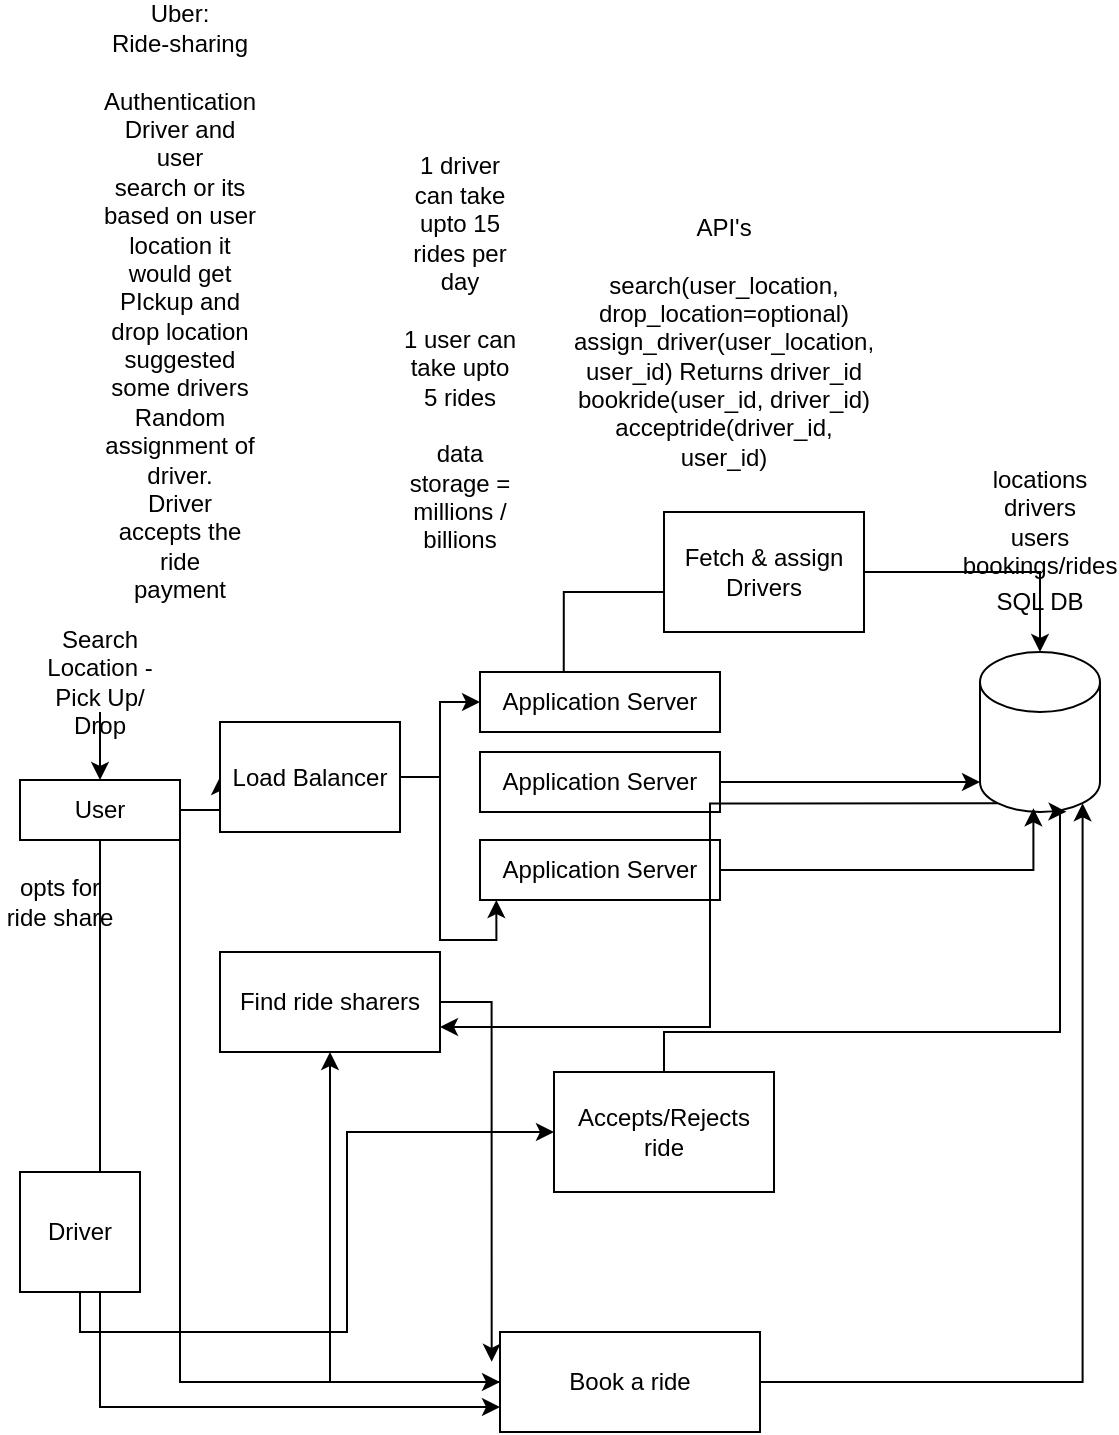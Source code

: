 <mxfile version="24.6.4" type="github">
  <diagram name="Page-1" id="UOrH7wVti21KzHWCvlIt">
    <mxGraphModel dx="1317" dy="1175" grid="1" gridSize="10" guides="1" tooltips="1" connect="1" arrows="1" fold="1" page="1" pageScale="1" pageWidth="583" pageHeight="827" math="0" shadow="0">
      <root>
        <mxCell id="0" />
        <mxCell id="1" parent="0" />
        <mxCell id="Dn5sAVi4TCATlu0GoPTl-2" value="Uber:&lt;div&gt;Ride-sharing&lt;/div&gt;&lt;div&gt;&lt;br&gt;&lt;/div&gt;&lt;div&gt;Authentication&lt;/div&gt;&lt;div&gt;Driver and user&lt;/div&gt;&lt;div&gt;search or its based on user location it would get PIckup and drop location suggested some drivers&lt;/div&gt;&lt;div&gt;Random assignment of driver.&lt;/div&gt;&lt;div&gt;Driver accepts the ride&lt;/div&gt;&lt;div&gt;payment&lt;/div&gt;" style="text;html=1;align=center;verticalAlign=middle;whiteSpace=wrap;rounded=0;" vertex="1" parent="1">
          <mxGeometry x="20" y="130" width="60" height="30" as="geometry" />
        </mxCell>
        <mxCell id="Dn5sAVi4TCATlu0GoPTl-3" value="1 driver can take upto 15 rides per day&lt;div&gt;&lt;br&gt;&lt;/div&gt;&lt;div&gt;1 user can take upto 5 rides&lt;/div&gt;&lt;div&gt;&lt;br&gt;&lt;/div&gt;&lt;div&gt;data storage = millions / billions&lt;/div&gt;&lt;div&gt;&lt;br&gt;&lt;div&gt;&lt;br&gt;&lt;/div&gt;&lt;/div&gt;" style="text;html=1;align=center;verticalAlign=middle;whiteSpace=wrap;rounded=0;" vertex="1" parent="1">
          <mxGeometry x="160" y="170" width="60" height="30" as="geometry" />
        </mxCell>
        <mxCell id="Dn5sAVi4TCATlu0GoPTl-6" value="API&#39;s&lt;div&gt;&lt;br&gt;&lt;/div&gt;&lt;div&gt;search(user_location, drop_location=optional)&lt;/div&gt;&lt;div&gt;assign_driver(user_location, user_id) Returns driver_id&lt;/div&gt;&lt;div&gt;bookride(user_id, driver_id)&lt;/div&gt;&lt;div&gt;acceptride(driver_id, user_id)&lt;/div&gt;" style="text;html=1;align=center;verticalAlign=middle;whiteSpace=wrap;rounded=0;" vertex="1" parent="1">
          <mxGeometry x="292" y="150" width="60" height="30" as="geometry" />
        </mxCell>
        <mxCell id="Dn5sAVi4TCATlu0GoPTl-7" style="edgeStyle=orthogonalEdgeStyle;rounded=0;orthogonalLoop=1;jettySize=auto;html=1;exitX=0.5;exitY=1;exitDx=0;exitDy=0;" edge="1" parent="1" source="Dn5sAVi4TCATlu0GoPTl-6" target="Dn5sAVi4TCATlu0GoPTl-6">
          <mxGeometry relative="1" as="geometry" />
        </mxCell>
        <mxCell id="Dn5sAVi4TCATlu0GoPTl-8" value="SQL DB" style="text;html=1;align=center;verticalAlign=middle;whiteSpace=wrap;rounded=0;" vertex="1" parent="1">
          <mxGeometry x="450" y="280" width="60" height="30" as="geometry" />
        </mxCell>
        <mxCell id="Dn5sAVi4TCATlu0GoPTl-15" style="edgeStyle=orthogonalEdgeStyle;rounded=0;orthogonalLoop=1;jettySize=auto;html=1;exitX=1;exitY=0.5;exitDx=0;exitDy=0;entryX=0;entryY=0.5;entryDx=0;entryDy=0;" edge="1" parent="1" source="Dn5sAVi4TCATlu0GoPTl-9" target="Dn5sAVi4TCATlu0GoPTl-14">
          <mxGeometry relative="1" as="geometry" />
        </mxCell>
        <mxCell id="Dn5sAVi4TCATlu0GoPTl-28" style="edgeStyle=orthogonalEdgeStyle;rounded=0;orthogonalLoop=1;jettySize=auto;html=1;exitX=0.5;exitY=1;exitDx=0;exitDy=0;entryX=0;entryY=0.5;entryDx=0;entryDy=0;" edge="1" parent="1" target="Dn5sAVi4TCATlu0GoPTl-27">
          <mxGeometry relative="1" as="geometry">
            <mxPoint x="50" y="560" as="sourcePoint" />
            <Array as="points">
              <mxPoint x="50" y="400" />
              <mxPoint x="50" y="590" />
            </Array>
          </mxGeometry>
        </mxCell>
        <mxCell id="Dn5sAVi4TCATlu0GoPTl-39" style="edgeStyle=orthogonalEdgeStyle;rounded=0;orthogonalLoop=1;jettySize=auto;html=1;exitX=0.5;exitY=1;exitDx=0;exitDy=0;entryX=0;entryY=0.75;entryDx=0;entryDy=0;" edge="1" parent="1" source="Dn5sAVi4TCATlu0GoPTl-9" target="Dn5sAVi4TCATlu0GoPTl-27">
          <mxGeometry relative="1" as="geometry" />
        </mxCell>
        <mxCell id="Dn5sAVi4TCATlu0GoPTl-9" value="User" style="rounded=0;whiteSpace=wrap;html=1;" vertex="1" parent="1">
          <mxGeometry x="-30" y="384" width="80" height="30" as="geometry" />
        </mxCell>
        <mxCell id="Dn5sAVi4TCATlu0GoPTl-10" value="Application Server" style="rounded=0;whiteSpace=wrap;html=1;" vertex="1" parent="1">
          <mxGeometry x="200" y="370" width="120" height="30" as="geometry" />
        </mxCell>
        <mxCell id="Dn5sAVi4TCATlu0GoPTl-12" value="Application Server" style="rounded=0;whiteSpace=wrap;html=1;" vertex="1" parent="1">
          <mxGeometry x="200" y="330" width="120" height="30" as="geometry" />
        </mxCell>
        <mxCell id="Dn5sAVi4TCATlu0GoPTl-13" value="Application Server" style="rounded=0;whiteSpace=wrap;html=1;" vertex="1" parent="1">
          <mxGeometry x="200" y="414" width="120" height="30" as="geometry" />
        </mxCell>
        <mxCell id="Dn5sAVi4TCATlu0GoPTl-16" style="edgeStyle=orthogonalEdgeStyle;rounded=0;orthogonalLoop=1;jettySize=auto;html=1;exitX=1;exitY=0.5;exitDx=0;exitDy=0;" edge="1" parent="1" source="Dn5sAVi4TCATlu0GoPTl-14" target="Dn5sAVi4TCATlu0GoPTl-12">
          <mxGeometry relative="1" as="geometry" />
        </mxCell>
        <mxCell id="Dn5sAVi4TCATlu0GoPTl-14" value="Load Balancer" style="rounded=0;whiteSpace=wrap;html=1;" vertex="1" parent="1">
          <mxGeometry x="70" y="355" width="90" height="55" as="geometry" />
        </mxCell>
        <mxCell id="Dn5sAVi4TCATlu0GoPTl-17" style="edgeStyle=orthogonalEdgeStyle;rounded=0;orthogonalLoop=1;jettySize=auto;html=1;entryX=0.068;entryY=1;entryDx=0;entryDy=0;entryPerimeter=0;" edge="1" parent="1" source="Dn5sAVi4TCATlu0GoPTl-14" target="Dn5sAVi4TCATlu0GoPTl-13">
          <mxGeometry relative="1" as="geometry" />
        </mxCell>
        <mxCell id="Dn5sAVi4TCATlu0GoPTl-26" value="" style="edgeStyle=orthogonalEdgeStyle;rounded=0;orthogonalLoop=1;jettySize=auto;html=1;" edge="1" parent="1" source="Dn5sAVi4TCATlu0GoPTl-18" target="Dn5sAVi4TCATlu0GoPTl-9">
          <mxGeometry relative="1" as="geometry" />
        </mxCell>
        <mxCell id="Dn5sAVi4TCATlu0GoPTl-18" value="Search Location - Pick Up/ Drop" style="text;html=1;align=center;verticalAlign=middle;whiteSpace=wrap;rounded=0;" vertex="1" parent="1">
          <mxGeometry x="-20" y="320" width="60" height="30" as="geometry" />
        </mxCell>
        <mxCell id="Dn5sAVi4TCATlu0GoPTl-41" style="edgeStyle=orthogonalEdgeStyle;rounded=0;orthogonalLoop=1;jettySize=auto;html=1;exitX=0.145;exitY=1;exitDx=0;exitDy=-4.35;exitPerimeter=0;entryX=1;entryY=0.75;entryDx=0;entryDy=0;" edge="1" parent="1" source="Dn5sAVi4TCATlu0GoPTl-19" target="Dn5sAVi4TCATlu0GoPTl-38">
          <mxGeometry relative="1" as="geometry" />
        </mxCell>
        <mxCell id="Dn5sAVi4TCATlu0GoPTl-19" value="" style="shape=cylinder3;whiteSpace=wrap;html=1;boundedLbl=1;backgroundOutline=1;size=15;" vertex="1" parent="1">
          <mxGeometry x="450" y="320" width="60" height="80" as="geometry" />
        </mxCell>
        <mxCell id="Dn5sAVi4TCATlu0GoPTl-20" style="edgeStyle=orthogonalEdgeStyle;rounded=0;orthogonalLoop=1;jettySize=auto;html=1;exitX=0.349;exitY=0;exitDx=0;exitDy=0;entryX=-0.002;entryY=0.298;entryDx=0;entryDy=0;entryPerimeter=0;exitPerimeter=0;" edge="1" parent="1" source="Dn5sAVi4TCATlu0GoPTl-12">
          <mxGeometry relative="1" as="geometry">
            <mxPoint x="220" y="281.2" as="sourcePoint" />
            <mxPoint x="349.88" y="280.04" as="targetPoint" />
            <Array as="points">
              <mxPoint x="242" y="290" />
              <mxPoint x="350" y="290" />
            </Array>
          </mxGeometry>
        </mxCell>
        <mxCell id="Dn5sAVi4TCATlu0GoPTl-21" style="edgeStyle=orthogonalEdgeStyle;rounded=0;orthogonalLoop=1;jettySize=auto;html=1;exitX=1;exitY=0.5;exitDx=0;exitDy=0;entryX=0;entryY=1;entryDx=0;entryDy=-15;entryPerimeter=0;" edge="1" parent="1" source="Dn5sAVi4TCATlu0GoPTl-10" target="Dn5sAVi4TCATlu0GoPTl-19">
          <mxGeometry relative="1" as="geometry" />
        </mxCell>
        <mxCell id="Dn5sAVi4TCATlu0GoPTl-22" style="edgeStyle=orthogonalEdgeStyle;rounded=0;orthogonalLoop=1;jettySize=auto;html=1;exitX=1;exitY=0.5;exitDx=0;exitDy=0;entryX=0.445;entryY=0.977;entryDx=0;entryDy=0;entryPerimeter=0;" edge="1" parent="1" source="Dn5sAVi4TCATlu0GoPTl-13" target="Dn5sAVi4TCATlu0GoPTl-19">
          <mxGeometry relative="1" as="geometry" />
        </mxCell>
        <mxCell id="Dn5sAVi4TCATlu0GoPTl-23" value="locations&lt;div&gt;drivers&lt;/div&gt;&lt;div&gt;users&lt;/div&gt;&lt;div&gt;bookings/rides&lt;/div&gt;" style="text;html=1;align=center;verticalAlign=middle;whiteSpace=wrap;rounded=0;" vertex="1" parent="1">
          <mxGeometry x="450" y="240" width="60" height="30" as="geometry" />
        </mxCell>
        <mxCell id="Dn5sAVi4TCATlu0GoPTl-25" style="edgeStyle=orthogonalEdgeStyle;rounded=0;orthogonalLoop=1;jettySize=auto;html=1;" edge="1" parent="1" source="Dn5sAVi4TCATlu0GoPTl-24" target="Dn5sAVi4TCATlu0GoPTl-19">
          <mxGeometry relative="1" as="geometry" />
        </mxCell>
        <mxCell id="Dn5sAVi4TCATlu0GoPTl-24" value="Fetch &amp;amp; assign Drivers" style="rounded=0;whiteSpace=wrap;html=1;" vertex="1" parent="1">
          <mxGeometry x="292" y="250" width="100" height="60" as="geometry" />
        </mxCell>
        <mxCell id="Dn5sAVi4TCATlu0GoPTl-44" style="edgeStyle=orthogonalEdgeStyle;rounded=0;orthogonalLoop=1;jettySize=auto;html=1;entryX=0.5;entryY=1;entryDx=0;entryDy=0;" edge="1" parent="1" source="Dn5sAVi4TCATlu0GoPTl-27" target="Dn5sAVi4TCATlu0GoPTl-38">
          <mxGeometry relative="1" as="geometry" />
        </mxCell>
        <mxCell id="Dn5sAVi4TCATlu0GoPTl-27" value="Book a ride" style="rounded=0;whiteSpace=wrap;html=1;" vertex="1" parent="1">
          <mxGeometry x="210" y="660" width="130" height="50" as="geometry" />
        </mxCell>
        <mxCell id="Dn5sAVi4TCATlu0GoPTl-29" style="edgeStyle=orthogonalEdgeStyle;rounded=0;orthogonalLoop=1;jettySize=auto;html=1;entryX=0.855;entryY=1;entryDx=0;entryDy=-4.35;entryPerimeter=0;" edge="1" parent="1" source="Dn5sAVi4TCATlu0GoPTl-27" target="Dn5sAVi4TCATlu0GoPTl-19">
          <mxGeometry relative="1" as="geometry" />
        </mxCell>
        <mxCell id="Dn5sAVi4TCATlu0GoPTl-32" style="edgeStyle=orthogonalEdgeStyle;rounded=0;orthogonalLoop=1;jettySize=auto;html=1;exitX=0.5;exitY=1;exitDx=0;exitDy=0;" edge="1" parent="1" source="Dn5sAVi4TCATlu0GoPTl-30" target="Dn5sAVi4TCATlu0GoPTl-31">
          <mxGeometry relative="1" as="geometry" />
        </mxCell>
        <mxCell id="Dn5sAVi4TCATlu0GoPTl-30" value="Driver" style="rounded=0;whiteSpace=wrap;html=1;" vertex="1" parent="1">
          <mxGeometry x="-30" y="580" width="60" height="60" as="geometry" />
        </mxCell>
        <mxCell id="Dn5sAVi4TCATlu0GoPTl-31" value="Accepts/Rejects ride" style="rounded=0;whiteSpace=wrap;html=1;" vertex="1" parent="1">
          <mxGeometry x="237" y="530" width="110" height="60" as="geometry" />
        </mxCell>
        <mxCell id="Dn5sAVi4TCATlu0GoPTl-33" style="edgeStyle=orthogonalEdgeStyle;rounded=0;orthogonalLoop=1;jettySize=auto;html=1;entryX=0.721;entryY=0.998;entryDx=0;entryDy=0;entryPerimeter=0;" edge="1" parent="1" source="Dn5sAVi4TCATlu0GoPTl-31" target="Dn5sAVi4TCATlu0GoPTl-19">
          <mxGeometry relative="1" as="geometry">
            <Array as="points">
              <mxPoint x="490" y="510" />
              <mxPoint x="490" y="400" />
            </Array>
          </mxGeometry>
        </mxCell>
        <mxCell id="Dn5sAVi4TCATlu0GoPTl-37" value="opts for ride share" style="text;html=1;align=center;verticalAlign=middle;whiteSpace=wrap;rounded=0;" vertex="1" parent="1">
          <mxGeometry x="-40" y="430" width="60" height="30" as="geometry" />
        </mxCell>
        <mxCell id="Dn5sAVi4TCATlu0GoPTl-38" value="Find ride sharers" style="rounded=0;whiteSpace=wrap;html=1;" vertex="1" parent="1">
          <mxGeometry x="70" y="470" width="110" height="50" as="geometry" />
        </mxCell>
        <mxCell id="Dn5sAVi4TCATlu0GoPTl-42" style="edgeStyle=orthogonalEdgeStyle;rounded=0;orthogonalLoop=1;jettySize=auto;html=1;entryX=-0.032;entryY=0.298;entryDx=0;entryDy=0;entryPerimeter=0;" edge="1" parent="1" source="Dn5sAVi4TCATlu0GoPTl-38" target="Dn5sAVi4TCATlu0GoPTl-27">
          <mxGeometry relative="1" as="geometry" />
        </mxCell>
      </root>
    </mxGraphModel>
  </diagram>
</mxfile>
